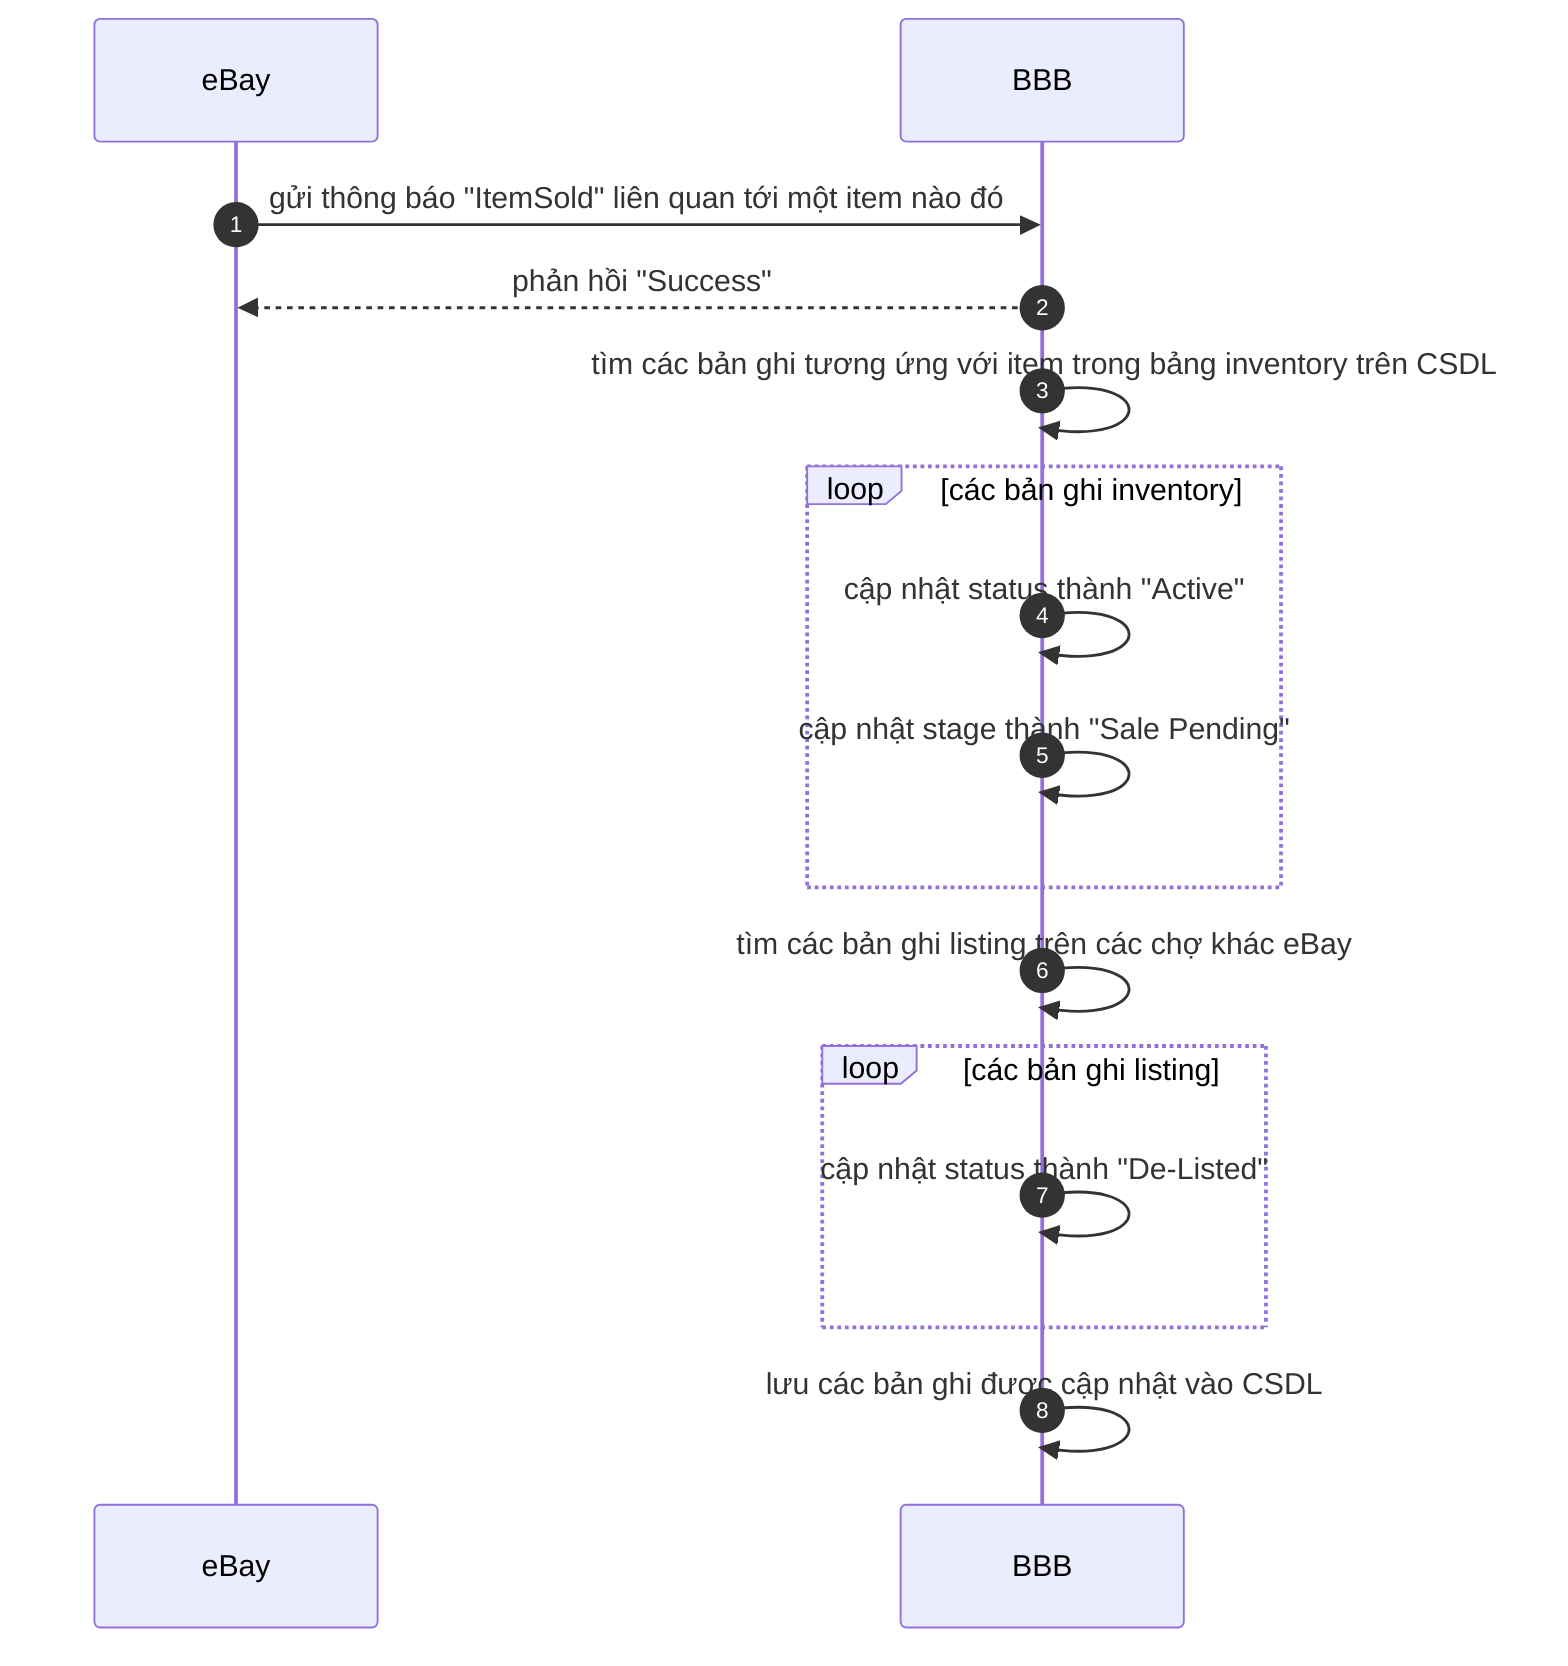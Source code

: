 sequenceDiagram
    autonumber
    eBay->>BBB: gửi thông báo "ItemSold" liên quan tới một item nào đó
    BBB-->>eBay: phản hồi "Success"
    BBB->>BBB: tìm các bản ghi tương ứng với item trong bảng inventory trên CSDL
    loop các bản ghi inventory
        BBB->>BBB: cập nhật status thành "Active"
        BBB->>BBB: cập nhật stage thành "Sale Pending"
    end
    BBB->>BBB: tìm các bản ghi listing trên các chợ khác eBay
    loop các bản ghi listing
        BBB->>BBB: cập nhật status thành "De-Listed"
    end
    BBB->>BBB: lưu các bản ghi được cập nhật vào CSDL